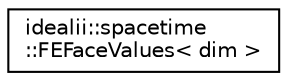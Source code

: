 digraph "Graphical Class Hierarchy"
{
 // LATEX_PDF_SIZE
  edge [fontname="Helvetica",fontsize="10",labelfontname="Helvetica",labelfontsize="10"];
  node [fontname="Helvetica",fontsize="10",shape=record];
  rankdir="LR";
  Node0 [label="idealii::spacetime\l::FEFaceValues\< dim \>",height=0.2,width=0.4,color="black", fillcolor="white", style="filled",URL="$classidealii_1_1spacetime_1_1FEFaceValues.html",tooltip="Evaluation of the tensor-product space-time basis functions on spatial element faces."];
}
